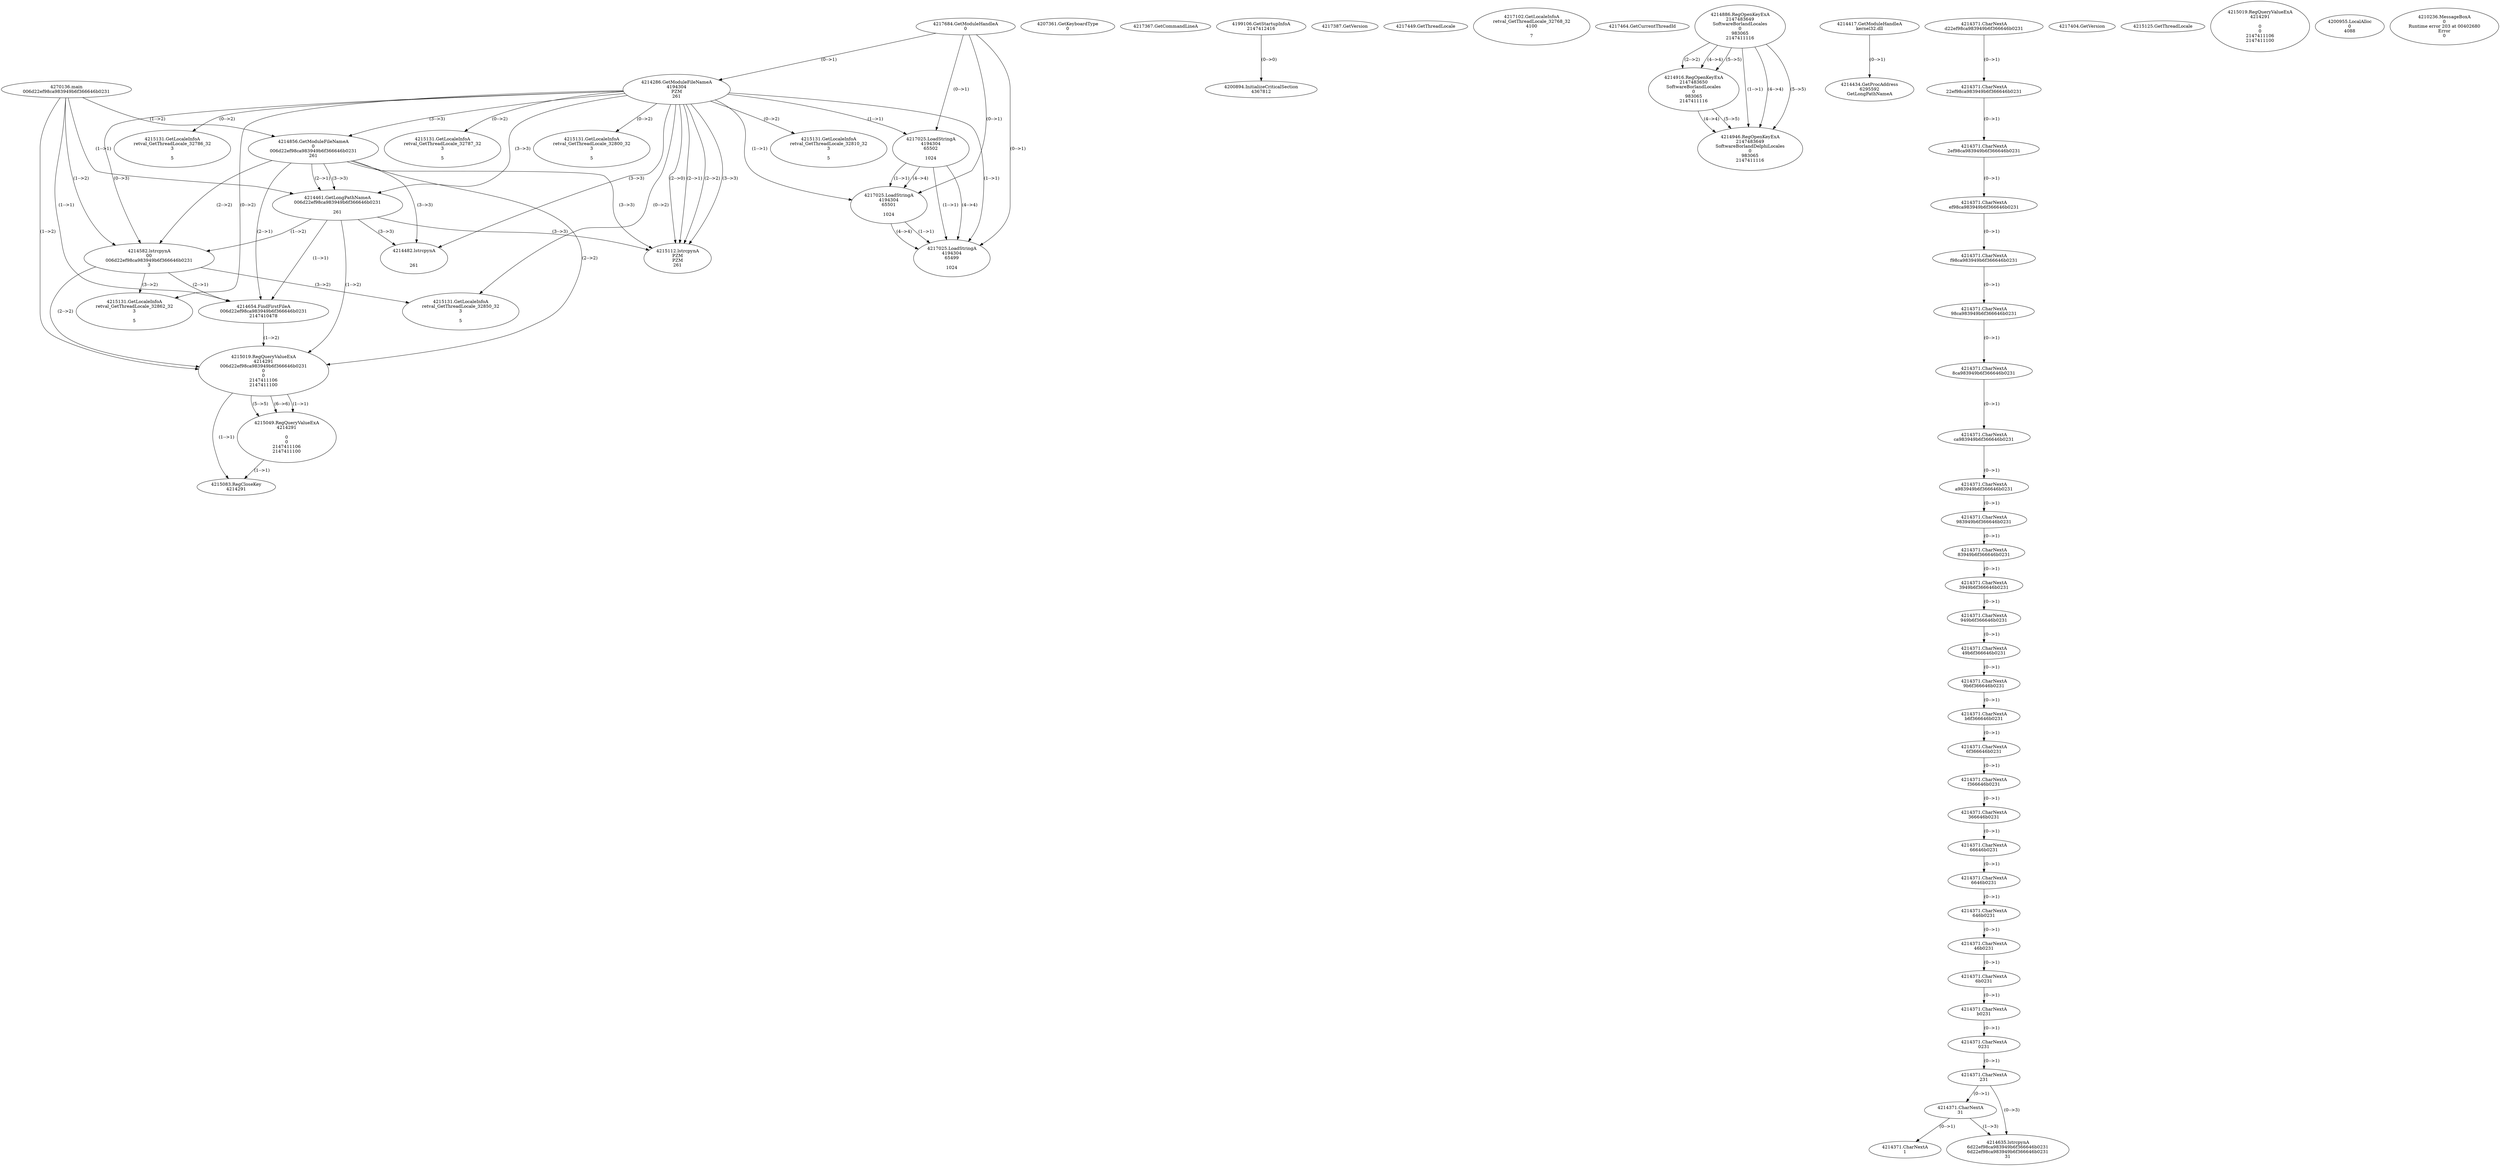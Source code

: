 // Global SCDG with merge call
digraph {
	0 [label="4270136.main
006d22ef98ca983949b6f366646b0231"]
	1 [label="4217684.GetModuleHandleA
0"]
	2 [label="4207361.GetKeyboardType
0"]
	3 [label="4217367.GetCommandLineA
"]
	4 [label="4199106.GetStartupInfoA
2147412416"]
	5 [label="4217387.GetVersion
"]
	6 [label="4217449.GetThreadLocale
"]
	7 [label="4217102.GetLocaleInfoA
retval_GetThreadLocale_32768_32
4100

7"]
	8 [label="4217464.GetCurrentThreadId
"]
	9 [label="4214286.GetModuleFileNameA
4194304
PZM
261"]
	1 -> 9 [label="(0-->1)"]
	10 [label="4214856.GetModuleFileNameA
0
006d22ef98ca983949b6f366646b0231
261"]
	0 -> 10 [label="(1-->2)"]
	9 -> 10 [label="(3-->3)"]
	11 [label="4214886.RegOpenKeyExA
2147483649
Software\Borland\Locales
0
983065
2147411116"]
	12 [label="4214417.GetModuleHandleA
kernel32.dll"]
	13 [label="4214434.GetProcAddress
6295592
GetLongPathNameA"]
	12 -> 13 [label="(0-->1)"]
	14 [label="4214461.GetLongPathNameA
006d22ef98ca983949b6f366646b0231

261"]
	0 -> 14 [label="(1-->1)"]
	10 -> 14 [label="(2-->1)"]
	9 -> 14 [label="(3-->3)"]
	10 -> 14 [label="(3-->3)"]
	15 [label="4214582.lstrcpynA
00
006d22ef98ca983949b6f366646b0231
3"]
	0 -> 15 [label="(1-->2)"]
	10 -> 15 [label="(2-->2)"]
	14 -> 15 [label="(1-->2)"]
	9 -> 15 [label="(0-->3)"]
	16 [label="4214371.CharNextA
d22ef98ca983949b6f366646b0231"]
	17 [label="4214371.CharNextA
22ef98ca983949b6f366646b0231"]
	16 -> 17 [label="(0-->1)"]
	18 [label="4214371.CharNextA
2ef98ca983949b6f366646b0231"]
	17 -> 18 [label="(0-->1)"]
	19 [label="4214371.CharNextA
ef98ca983949b6f366646b0231"]
	18 -> 19 [label="(0-->1)"]
	20 [label="4214371.CharNextA
f98ca983949b6f366646b0231"]
	19 -> 20 [label="(0-->1)"]
	21 [label="4214371.CharNextA
98ca983949b6f366646b0231"]
	20 -> 21 [label="(0-->1)"]
	22 [label="4214371.CharNextA
8ca983949b6f366646b0231"]
	21 -> 22 [label="(0-->1)"]
	23 [label="4214371.CharNextA
ca983949b6f366646b0231"]
	22 -> 23 [label="(0-->1)"]
	24 [label="4214371.CharNextA
a983949b6f366646b0231"]
	23 -> 24 [label="(0-->1)"]
	25 [label="4214371.CharNextA
983949b6f366646b0231"]
	24 -> 25 [label="(0-->1)"]
	26 [label="4214371.CharNextA
83949b6f366646b0231"]
	25 -> 26 [label="(0-->1)"]
	27 [label="4217404.GetVersion
"]
	28 [label="4214371.CharNextA
3949b6f366646b0231"]
	26 -> 28 [label="(0-->1)"]
	29 [label="4214371.CharNextA
949b6f366646b0231"]
	28 -> 29 [label="(0-->1)"]
	30 [label="4214371.CharNextA
49b6f366646b0231"]
	29 -> 30 [label="(0-->1)"]
	31 [label="4214371.CharNextA
9b6f366646b0231"]
	30 -> 31 [label="(0-->1)"]
	32 [label="4214371.CharNextA
b6f366646b0231"]
	31 -> 32 [label="(0-->1)"]
	33 [label="4214371.CharNextA
6f366646b0231"]
	32 -> 33 [label="(0-->1)"]
	34 [label="4214371.CharNextA
f366646b0231"]
	33 -> 34 [label="(0-->1)"]
	35 [label="4214371.CharNextA
366646b0231"]
	34 -> 35 [label="(0-->1)"]
	36 [label="4214371.CharNextA
66646b0231"]
	35 -> 36 [label="(0-->1)"]
	37 [label="4214371.CharNextA
6646b0231"]
	36 -> 37 [label="(0-->1)"]
	38 [label="4214371.CharNextA
646b0231"]
	37 -> 38 [label="(0-->1)"]
	39 [label="4214371.CharNextA
46b0231"]
	38 -> 39 [label="(0-->1)"]
	40 [label="4214371.CharNextA
6b0231"]
	39 -> 40 [label="(0-->1)"]
	41 [label="4214371.CharNextA
b0231"]
	40 -> 41 [label="(0-->1)"]
	42 [label="4214371.CharNextA
0231"]
	41 -> 42 [label="(0-->1)"]
	43 [label="4214371.CharNextA
231"]
	42 -> 43 [label="(0-->1)"]
	44 [label="4214371.CharNextA
31"]
	43 -> 44 [label="(0-->1)"]
	45 [label="4214371.CharNextA
1"]
	44 -> 45 [label="(0-->1)"]
	46 [label="4214635.lstrcpynA
6d22ef98ca983949b6f366646b0231
6d22ef98ca983949b6f366646b0231
31"]
	43 -> 46 [label="(0-->3)"]
	44 -> 46 [label="(1-->3)"]
	47 [label="4214654.FindFirstFileA
006d22ef98ca983949b6f366646b0231
2147410478"]
	0 -> 47 [label="(1-->1)"]
	10 -> 47 [label="(2-->1)"]
	14 -> 47 [label="(1-->1)"]
	15 -> 47 [label="(2-->1)"]
	48 [label="4215019.RegQueryValueExA
4214291
006d22ef98ca983949b6f366646b0231
0
0
2147411106
2147411100"]
	0 -> 48 [label="(1-->2)"]
	10 -> 48 [label="(2-->2)"]
	14 -> 48 [label="(1-->2)"]
	15 -> 48 [label="(2-->2)"]
	47 -> 48 [label="(1-->2)"]
	49 [label="4215049.RegQueryValueExA
4214291

0
0
2147411106
2147411100"]
	48 -> 49 [label="(1-->1)"]
	48 -> 49 [label="(5-->5)"]
	48 -> 49 [label="(6-->6)"]
	50 [label="4215083.RegCloseKey
4214291"]
	48 -> 50 [label="(1-->1)"]
	49 -> 50 [label="(1-->1)"]
	51 [label="4215112.lstrcpynA
PZM
PZM
261"]
	9 -> 51 [label="(2-->1)"]
	9 -> 51 [label="(2-->2)"]
	9 -> 51 [label="(3-->3)"]
	10 -> 51 [label="(3-->3)"]
	14 -> 51 [label="(3-->3)"]
	9 -> 51 [label="(2-->0)"]
	52 [label="4215125.GetThreadLocale
"]
	53 [label="4215131.GetLocaleInfoA
retval_GetThreadLocale_32862_32
3

5"]
	9 -> 53 [label="(0-->2)"]
	15 -> 53 [label="(3-->2)"]
	54 [label="4217025.LoadStringA
4194304
65502

1024"]
	1 -> 54 [label="(0-->1)"]
	9 -> 54 [label="(1-->1)"]
	55 [label="4217025.LoadStringA
4194304
65501

1024"]
	1 -> 55 [label="(0-->1)"]
	9 -> 55 [label="(1-->1)"]
	54 -> 55 [label="(1-->1)"]
	54 -> 55 [label="(4-->4)"]
	56 [label="4214916.RegOpenKeyExA
2147483650
Software\Borland\Locales
0
983065
2147411116"]
	11 -> 56 [label="(2-->2)"]
	11 -> 56 [label="(4-->4)"]
	11 -> 56 [label="(5-->5)"]
	57 [label="4214482.lstrcpynA


261"]
	9 -> 57 [label="(3-->3)"]
	10 -> 57 [label="(3-->3)"]
	14 -> 57 [label="(3-->3)"]
	58 [label="4215019.RegQueryValueExA
4214291

0
0
2147411106
2147411100"]
	59 [label="4215131.GetLocaleInfoA
retval_GetThreadLocale_32810_32
3

5"]
	9 -> 59 [label="(0-->2)"]
	60 [label="4200894.InitializeCriticalSection
4367812"]
	4 -> 60 [label="(0-->0)"]
	61 [label="4200955.LocalAlloc
0
4088"]
	62 [label="4210236.MessageBoxA
0
Runtime error 203 at 00402680
Error
0"]
	63 [label="4215131.GetLocaleInfoA
retval_GetThreadLocale_32786_32
3

5"]
	9 -> 63 [label="(0-->2)"]
	64 [label="4217025.LoadStringA
4194304
65499

1024"]
	1 -> 64 [label="(0-->1)"]
	9 -> 64 [label="(1-->1)"]
	54 -> 64 [label="(1-->1)"]
	55 -> 64 [label="(1-->1)"]
	54 -> 64 [label="(4-->4)"]
	55 -> 64 [label="(4-->4)"]
	65 [label="4215131.GetLocaleInfoA
retval_GetThreadLocale_32787_32
3

5"]
	9 -> 65 [label="(0-->2)"]
	66 [label="4214946.RegOpenKeyExA
2147483649
Software\Borland\Delphi\Locales
0
983065
2147411116"]
	11 -> 66 [label="(1-->1)"]
	11 -> 66 [label="(4-->4)"]
	56 -> 66 [label="(4-->4)"]
	11 -> 66 [label="(5-->5)"]
	56 -> 66 [label="(5-->5)"]
	67 [label="4215131.GetLocaleInfoA
retval_GetThreadLocale_32800_32
3

5"]
	9 -> 67 [label="(0-->2)"]
	68 [label="4215131.GetLocaleInfoA
retval_GetThreadLocale_32850_32
3

5"]
	9 -> 68 [label="(0-->2)"]
	15 -> 68 [label="(3-->2)"]
}
